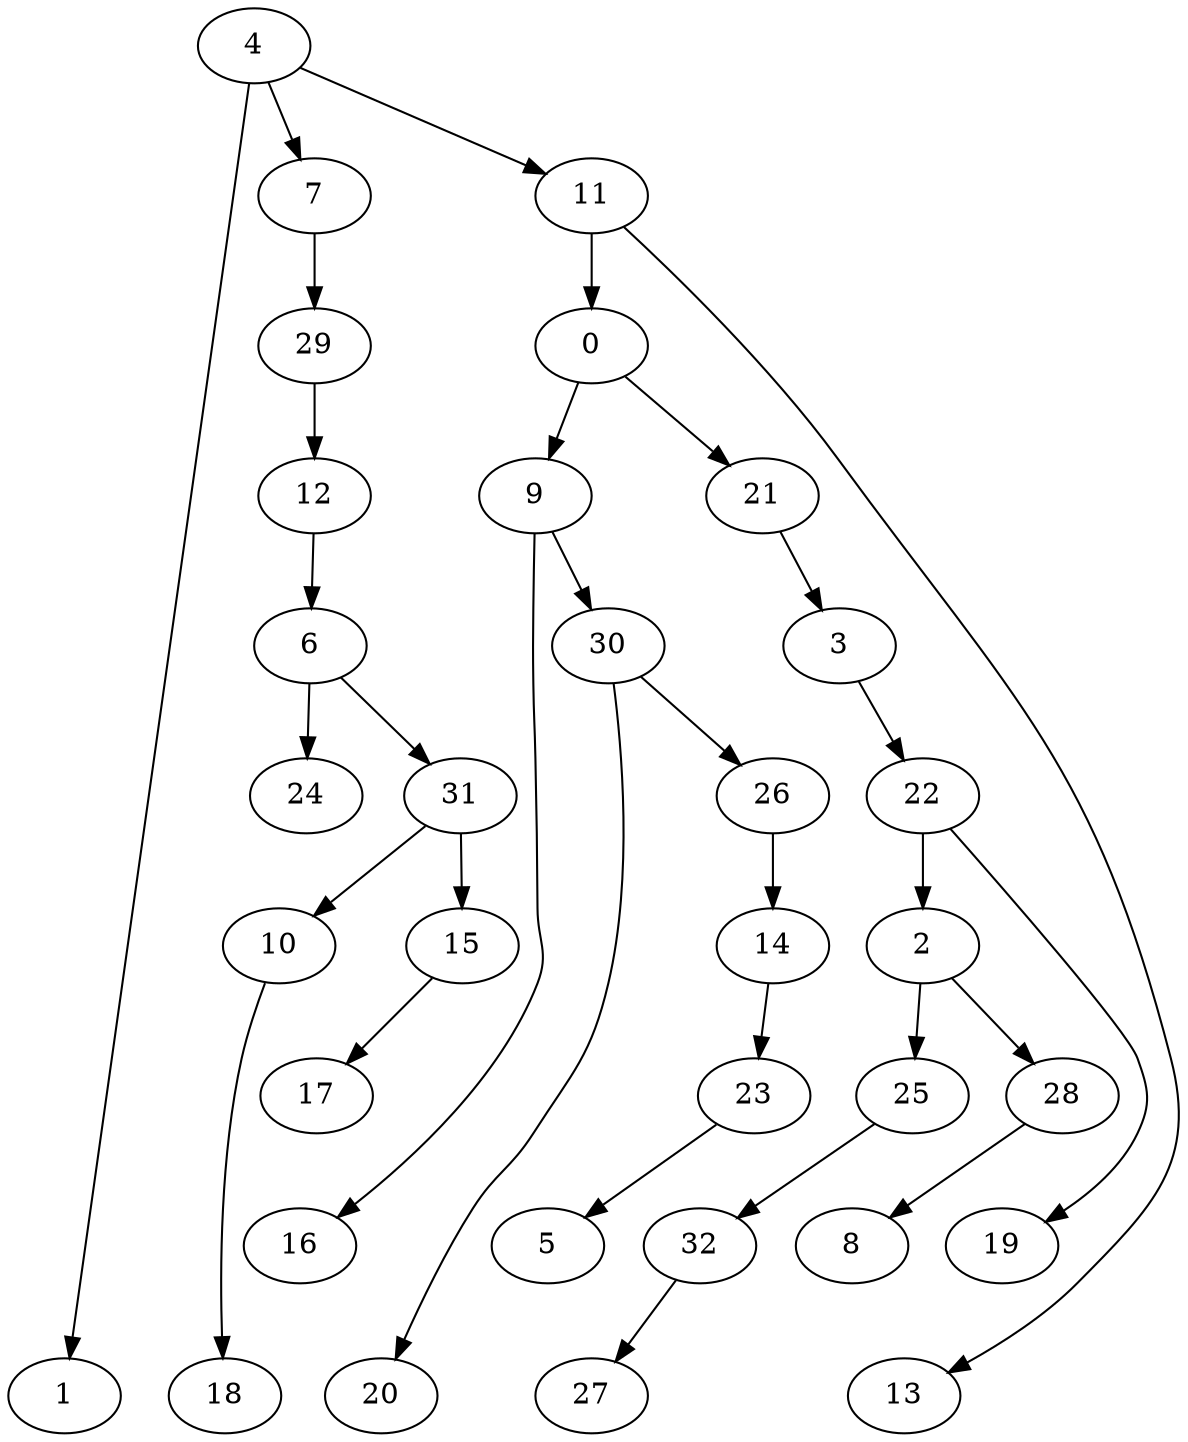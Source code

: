 digraph G {
    0;
    9;
    21;
    16;
    30;
    3;
    2;
    25;
    28;
    32;
    8;
    22;
    19;
    4;
    1;
    7;
    11;
    29;
    13;
    6;
    24;
    31;
    10;
    15;
    12;
    20;
    26;
    18;
    14;
    23;
    5;
    17;
    27;
    0 -> 9 [weight=0];
    0 -> 21 [weight=0];
    9 -> 16 [weight=0];
    9 -> 30 [weight=0];
    21 -> 3 [weight=0];
    30 -> 20 [weight=0];
    30 -> 26 [weight=0];
    3 -> 22 [weight=0];
    2 -> 25 [weight=0];
    2 -> 28 [weight=0];
    25 -> 32 [weight=0];
    28 -> 8 [weight=0];
    32 -> 27 [weight=0];
    22 -> 2 [weight=0];
    22 -> 19 [weight=0];
    4 -> 1 [weight=0];
    4 -> 7 [weight=0];
    4 -> 11 [weight=0];
    7 -> 29 [weight=0];
    11 -> 0 [weight=2];
    11 -> 13 [weight=0];
    29 -> 12 [weight=0];
    6 -> 24 [weight=0];
    6 -> 31 [weight=0];
    31 -> 10 [weight=0];
    31 -> 15 [weight=0];
    10 -> 18 [weight=0];
    15 -> 17 [weight=0];
    12 -> 6 [weight=0];
    26 -> 14 [weight=0];
    14 -> 23 [weight=0];
    23 -> 5 [weight=0];
}

